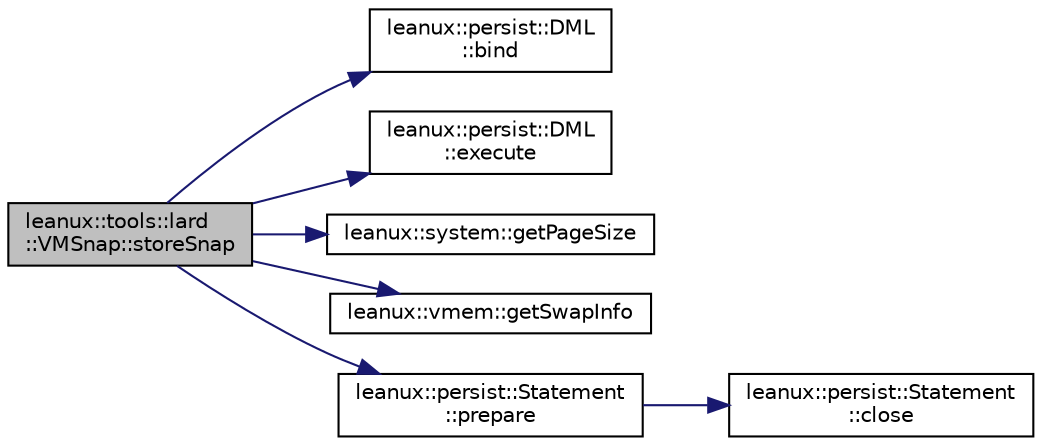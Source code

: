 digraph "leanux::tools::lard::VMSnap::storeSnap"
{
 // LATEX_PDF_SIZE
  bgcolor="transparent";
  edge [fontname="Helvetica",fontsize="10",labelfontname="Helvetica",labelfontsize="10"];
  node [fontname="Helvetica",fontsize="10",shape=record];
  rankdir="LR";
  Node1 [label="leanux::tools::lard\l::VMSnap::storeSnap",height=0.2,width=0.4,color="black", fillcolor="grey75", style="filled", fontcolor="black",tooltip=" "];
  Node1 -> Node2 [color="midnightblue",fontsize="10",style="solid",fontname="Helvetica"];
  Node2 [label="leanux::persist::DML\l::bind",height=0.2,width=0.4,color="black",URL="$classleanux_1_1persist_1_1DML.html#a8df01a6d880515c22106e424ed342c81",tooltip="Bind a double value to the bind at position."];
  Node1 -> Node3 [color="midnightblue",fontsize="10",style="solid",fontname="Helvetica"];
  Node3 [label="leanux::persist::DML\l::execute",height=0.2,width=0.4,color="black",URL="$classleanux_1_1persist_1_1DML.html#a66bfdf8da5f7d2c02bb5cb6f54515783",tooltip="Execute."];
  Node1 -> Node4 [color="midnightblue",fontsize="10",style="solid",fontname="Helvetica"];
  Node4 [label="leanux::system::getPageSize",height=0.2,width=0.4,color="black",URL="$namespaceleanux_1_1system.html#a52dc747f7af9f66fabb1ccfd72c7c450",tooltip="Get the system page size."];
  Node1 -> Node5 [color="midnightblue",fontsize="10",style="solid",fontname="Helvetica"];
  Node5 [label="leanux::vmem::getSwapInfo",height=0.2,width=0.4,color="black",URL="$namespaceleanux_1_1vmem.html#aabc162dbfa4e98a5d1bf2571ba58de88",tooltip="Get a std::list of SwapInfo swap spaces."];
  Node1 -> Node6 [color="midnightblue",fontsize="10",style="solid",fontname="Helvetica"];
  Node6 [label="leanux::persist::Statement\l::prepare",height=0.2,width=0.4,color="black",URL="$classleanux_1_1persist_1_1Statement.html#a1b809c1b1d0e9d24af65e439c3893d74",tooltip="Prepare a SQL statement."];
  Node6 -> Node7 [color="midnightblue",fontsize="10",style="solid",fontname="Helvetica"];
  Node7 [label="leanux::persist::Statement\l::close",height=0.2,width=0.4,color="black",URL="$classleanux_1_1persist_1_1Statement.html#a5b31fb14297ad5c1c342cfc0d8f797de",tooltip="A statement handle can be explicitly closed without deleting the Statement object itself."];
}
